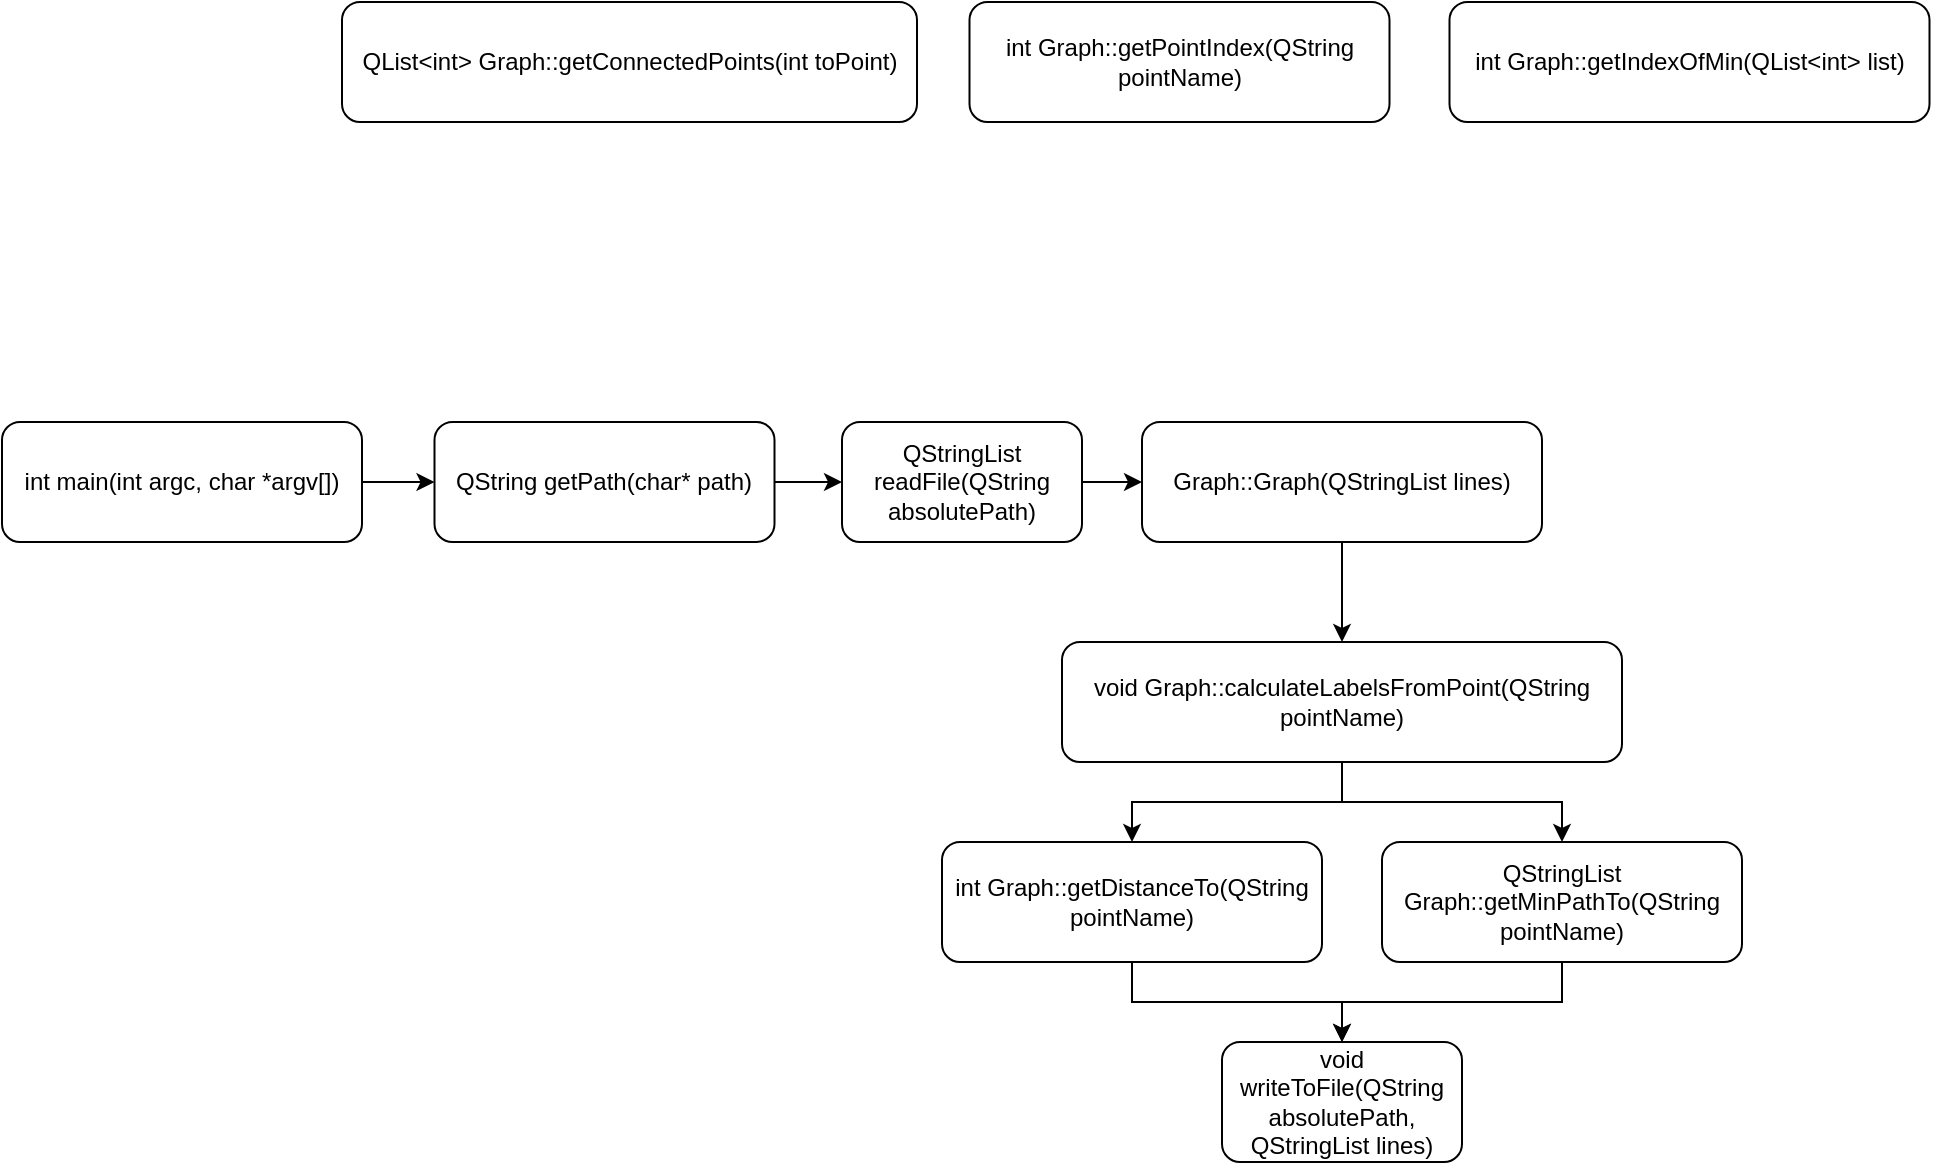 <mxfile version="14.4.9" type="device"><diagram id="IZtk7a64qSSiOc_WGUc3" name="Page-1"><mxGraphModel dx="2249" dy="794" grid="1" gridSize="10" guides="1" tooltips="1" connect="1" arrows="1" fold="1" page="1" pageScale="1" pageWidth="827" pageHeight="1169" math="0" shadow="0"><root><mxCell id="0"/><mxCell id="1" parent="0"/><mxCell id="gtAtAnJKbf3__SvtCzxR-3" style="edgeStyle=orthogonalEdgeStyle;rounded=0;orthogonalLoop=1;jettySize=auto;html=1;exitX=1;exitY=0.5;exitDx=0;exitDy=0;" edge="1" parent="1" source="AdxrQa6jD9Ym5KlMNfdm-2" target="AdxrQa6jD9Ym5KlMNfdm-12"><mxGeometry relative="1" as="geometry"/></mxCell><mxCell id="AdxrQa6jD9Ym5KlMNfdm-2" value="QStringList readFile(QString absolutePath)" style="rounded=1;whiteSpace=wrap;html=1;" parent="1" vertex="1"><mxGeometry x="250" y="350" width="120" height="60" as="geometry"/></mxCell><mxCell id="gtAtAnJKbf3__SvtCzxR-15" style="edgeStyle=orthogonalEdgeStyle;rounded=0;orthogonalLoop=1;jettySize=auto;html=1;exitX=0.5;exitY=1;exitDx=0;exitDy=0;" edge="1" parent="1" source="AdxrQa6jD9Ym5KlMNfdm-3" target="AdxrQa6jD9Ym5KlMNfdm-5"><mxGeometry relative="1" as="geometry"/></mxCell><mxCell id="AdxrQa6jD9Ym5KlMNfdm-3" value="int Graph::getDistanceTo(QString pointName)" style="rounded=1;whiteSpace=wrap;html=1;" parent="1" vertex="1"><mxGeometry x="300" y="560" width="190" height="60" as="geometry"/></mxCell><mxCell id="gtAtAnJKbf3__SvtCzxR-2" style="edgeStyle=orthogonalEdgeStyle;rounded=0;orthogonalLoop=1;jettySize=auto;html=1;exitX=1;exitY=0.5;exitDx=0;exitDy=0;" edge="1" parent="1" source="AdxrQa6jD9Ym5KlMNfdm-4" target="AdxrQa6jD9Ym5KlMNfdm-2"><mxGeometry relative="1" as="geometry"/></mxCell><mxCell id="AdxrQa6jD9Ym5KlMNfdm-4" value="QString getPath(char* path)" style="rounded=1;whiteSpace=wrap;html=1;" parent="1" vertex="1"><mxGeometry x="46.25" y="350" width="170" height="60" as="geometry"/></mxCell><mxCell id="AdxrQa6jD9Ym5KlMNfdm-5" value="void writeToFile(QString absolutePath, QStringList lines)" style="rounded=1;whiteSpace=wrap;html=1;" parent="1" vertex="1"><mxGeometry x="440" y="660" width="120" height="60" as="geometry"/></mxCell><mxCell id="gtAtAnJKbf3__SvtCzxR-1" style="edgeStyle=orthogonalEdgeStyle;rounded=0;orthogonalLoop=1;jettySize=auto;html=1;exitX=1;exitY=0.5;exitDx=0;exitDy=0;" edge="1" parent="1" source="AdxrQa6jD9Ym5KlMNfdm-6" target="AdxrQa6jD9Ym5KlMNfdm-4"><mxGeometry relative="1" as="geometry"/></mxCell><mxCell id="AdxrQa6jD9Ym5KlMNfdm-6" value="int main(int argc, char *argv[])" style="rounded=1;whiteSpace=wrap;html=1;" parent="1" vertex="1"><mxGeometry x="-170" y="350" width="180" height="60" as="geometry"/></mxCell><mxCell id="AdxrQa6jD9Ym5KlMNfdm-8" value="int Graph::getIndexOfMin(QList&amp;lt;int&amp;gt; list)" style="rounded=1;whiteSpace=wrap;html=1;" parent="1" vertex="1"><mxGeometry x="553.75" y="140" width="240" height="60" as="geometry"/></mxCell><mxCell id="AdxrQa6jD9Ym5KlMNfdm-9" value="int Graph::getPointIndex(QString pointName)" style="rounded=1;whiteSpace=wrap;html=1;" parent="1" vertex="1"><mxGeometry x="313.75" y="140" width="210" height="60" as="geometry"/></mxCell><mxCell id="gtAtAnJKbf3__SvtCzxR-16" style="edgeStyle=orthogonalEdgeStyle;rounded=0;orthogonalLoop=1;jettySize=auto;html=1;exitX=0.5;exitY=1;exitDx=0;exitDy=0;" edge="1" parent="1" source="AdxrQa6jD9Ym5KlMNfdm-10" target="AdxrQa6jD9Ym5KlMNfdm-5"><mxGeometry relative="1" as="geometry"/></mxCell><mxCell id="AdxrQa6jD9Ym5KlMNfdm-10" value="QStringList Graph::getMinPathTo(QString pointName)" style="rounded=1;whiteSpace=wrap;html=1;" parent="1" vertex="1"><mxGeometry x="520" y="560" width="180" height="60" as="geometry"/></mxCell><mxCell id="gtAtAnJKbf3__SvtCzxR-6" style="edgeStyle=orthogonalEdgeStyle;rounded=0;orthogonalLoop=1;jettySize=auto;html=1;exitX=0.5;exitY=1;exitDx=0;exitDy=0;" edge="1" parent="1" source="AdxrQa6jD9Ym5KlMNfdm-11" target="AdxrQa6jD9Ym5KlMNfdm-3"><mxGeometry relative="1" as="geometry"/></mxCell><mxCell id="gtAtAnJKbf3__SvtCzxR-14" style="edgeStyle=orthogonalEdgeStyle;rounded=0;orthogonalLoop=1;jettySize=auto;html=1;exitX=0.5;exitY=1;exitDx=0;exitDy=0;" edge="1" parent="1" source="AdxrQa6jD9Ym5KlMNfdm-11" target="AdxrQa6jD9Ym5KlMNfdm-10"><mxGeometry relative="1" as="geometry"/></mxCell><mxCell id="AdxrQa6jD9Ym5KlMNfdm-11" value="void Graph::calculateLabelsFromPoint(QString pointName)" style="rounded=1;whiteSpace=wrap;html=1;" parent="1" vertex="1"><mxGeometry x="360" y="460" width="280" height="60" as="geometry"/></mxCell><mxCell id="gtAtAnJKbf3__SvtCzxR-9" style="edgeStyle=orthogonalEdgeStyle;rounded=0;orthogonalLoop=1;jettySize=auto;html=1;exitX=0.5;exitY=1;exitDx=0;exitDy=0;" edge="1" parent="1" source="AdxrQa6jD9Ym5KlMNfdm-12" target="AdxrQa6jD9Ym5KlMNfdm-11"><mxGeometry relative="1" as="geometry"/></mxCell><mxCell id="AdxrQa6jD9Ym5KlMNfdm-12" value="Graph::Graph(QStringList lines)" style="rounded=1;whiteSpace=wrap;html=1;" parent="1" vertex="1"><mxGeometry x="400" y="350" width="200" height="60" as="geometry"/></mxCell><mxCell id="AdxrQa6jD9Ym5KlMNfdm-14" value="QList&amp;lt;int&amp;gt; Graph::getConnectedPoints(int toPoint)" style="rounded=1;whiteSpace=wrap;html=1;" parent="1" vertex="1"><mxGeometry y="140" width="287.5" height="60" as="geometry"/></mxCell></root></mxGraphModel></diagram></mxfile>